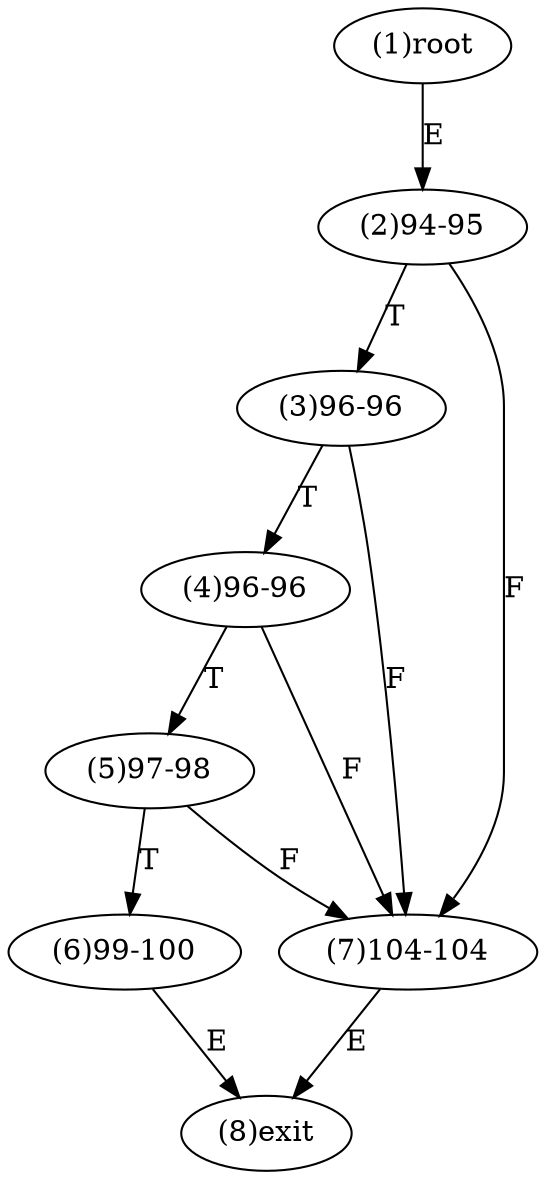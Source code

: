 digraph "" { 
1[ label="(1)root"];
2[ label="(2)94-95"];
3[ label="(3)96-96"];
4[ label="(4)96-96"];
5[ label="(5)97-98"];
6[ label="(6)99-100"];
7[ label="(7)104-104"];
8[ label="(8)exit"];
1->2[ label="E"];
2->7[ label="F"];
2->3[ label="T"];
3->7[ label="F"];
3->4[ label="T"];
4->7[ label="F"];
4->5[ label="T"];
5->7[ label="F"];
5->6[ label="T"];
6->8[ label="E"];
7->8[ label="E"];
}